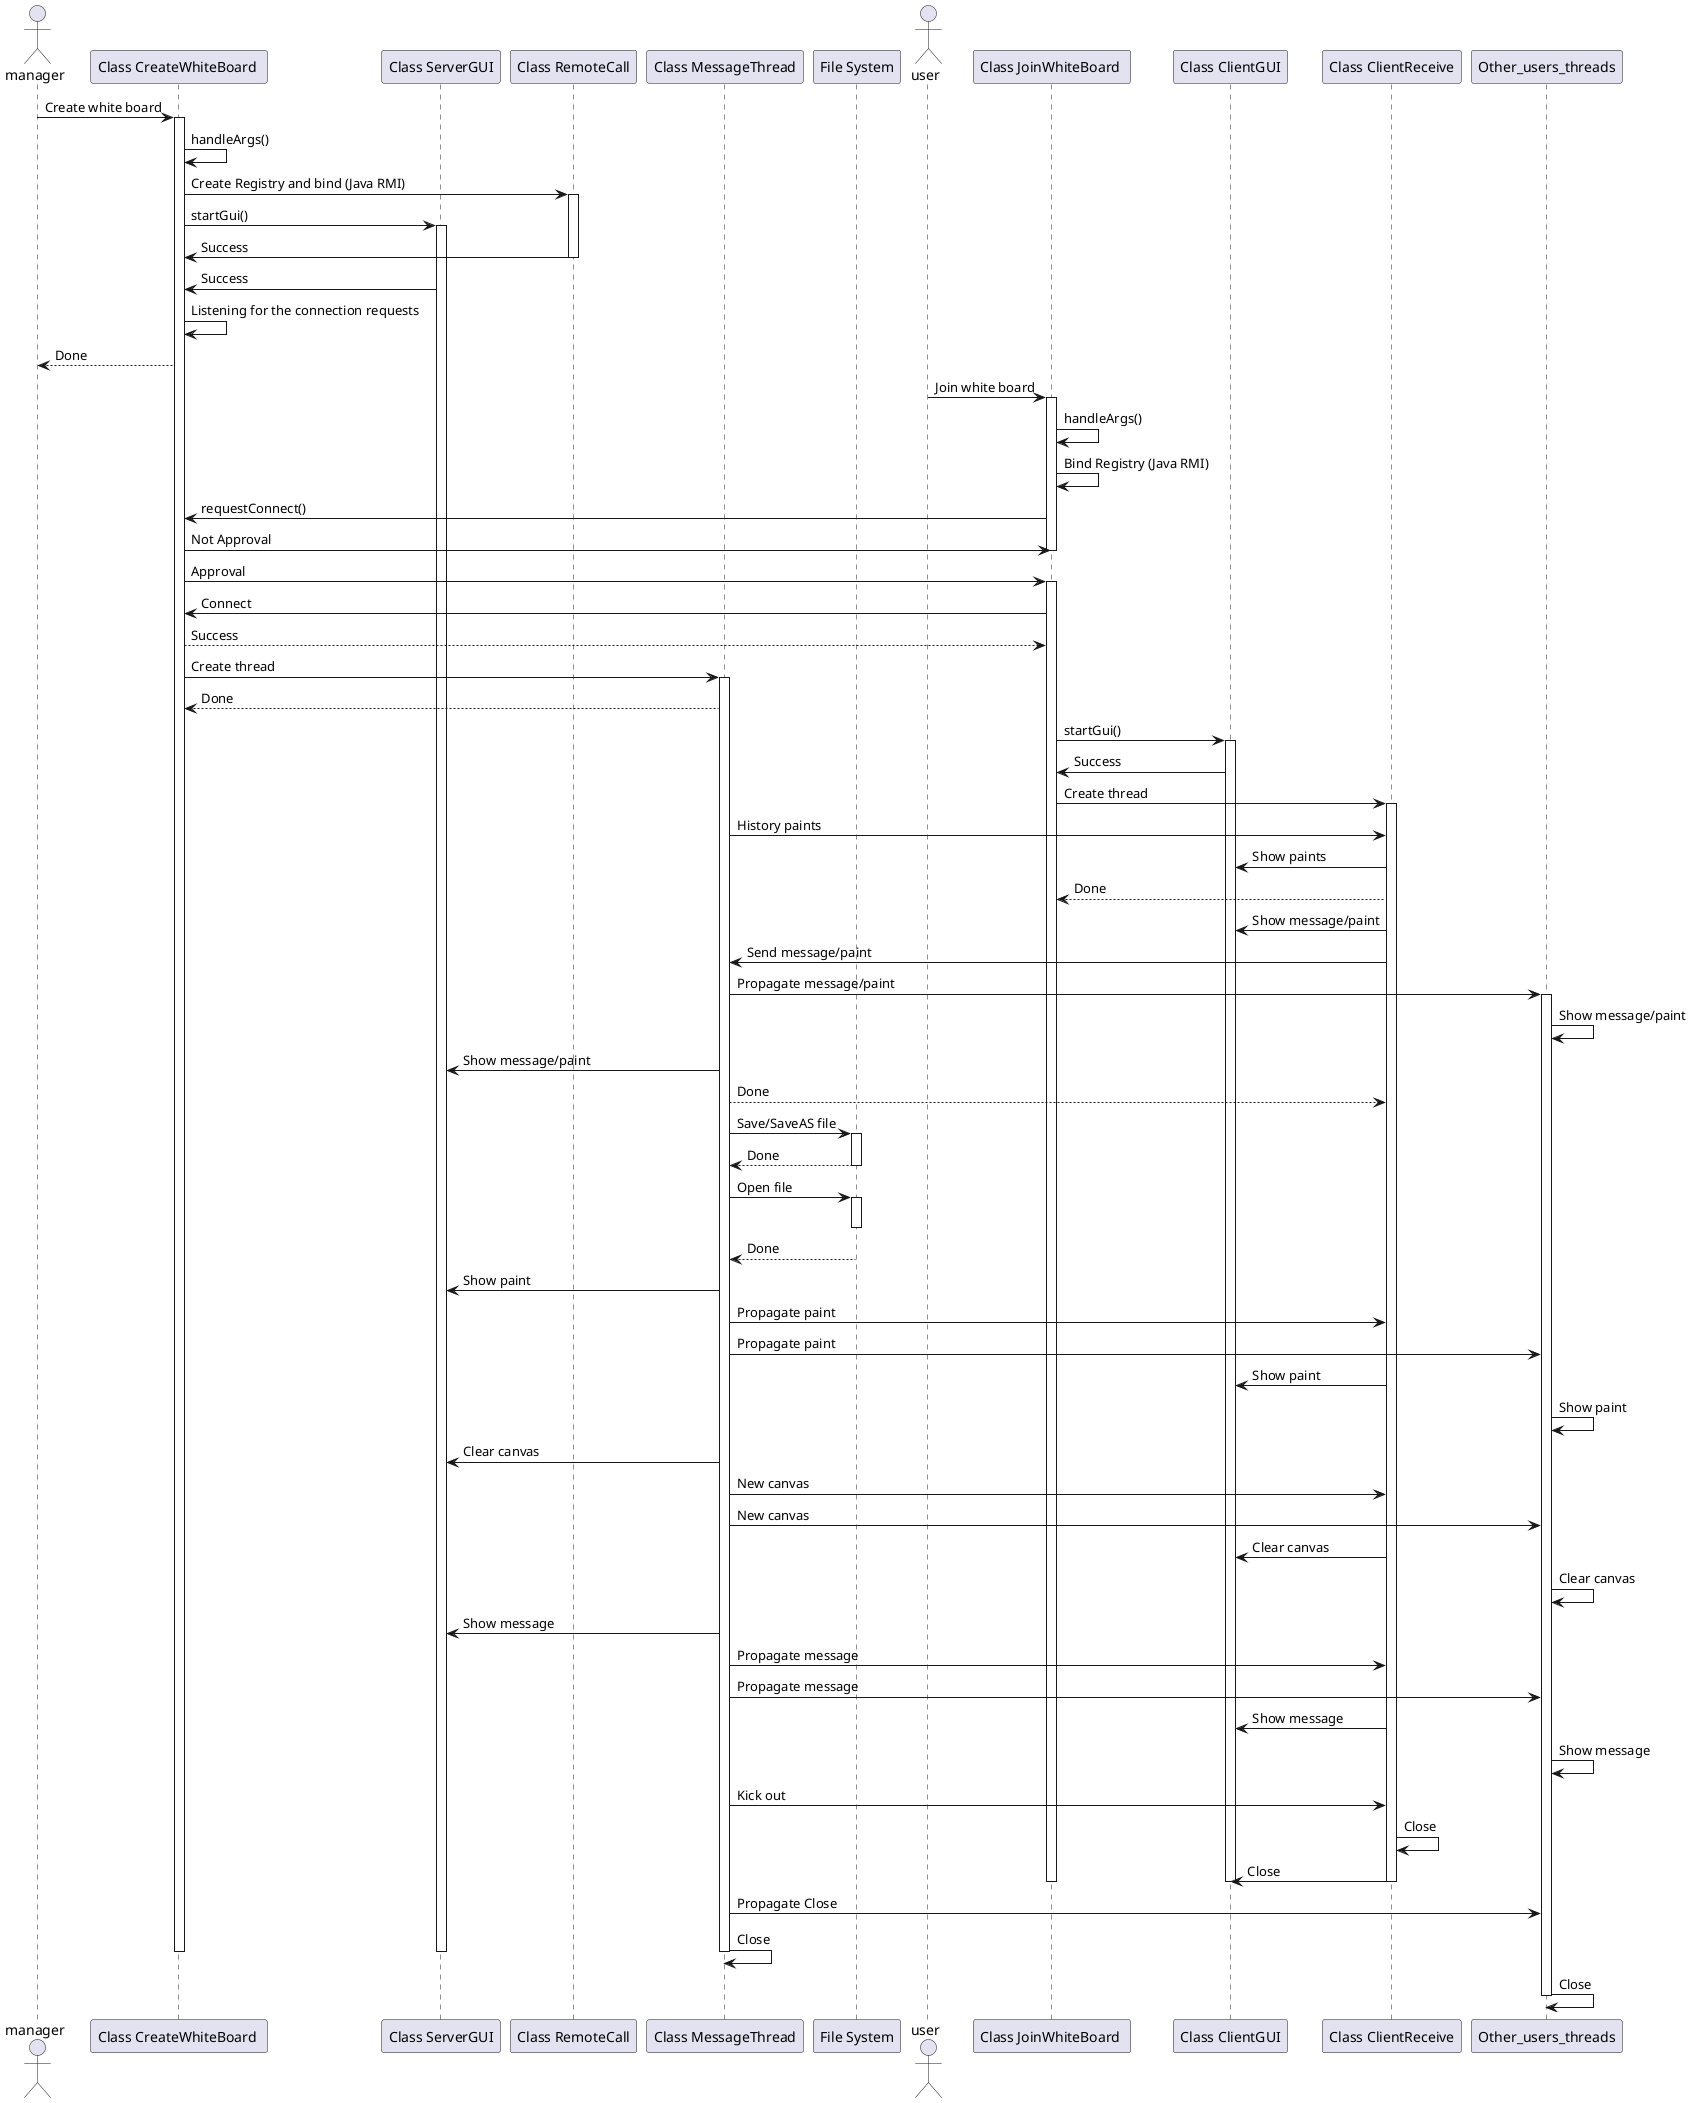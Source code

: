 @startuml
actor manager as M
participant "Class CreateWhiteBoard " as CWB
participant "Class ServerGUI" as SG
participant "Class RemoteCall" as RC
participant "Class MessageThread" as MT
participant "File System" as FS

actor user as U
participant "Class JoinWhiteBoard " as JWB
participant "Class ClientGUI" as CG
participant "Class ClientReceive" as CR


M -> CWB: Create white board
activate CWB
CWB -> CWB:  handleArgs()
CWB -> RC: Create Registry and bind (Java RMI)
activate RC
CWB -> SG: startGui()
activate SG
RC -> CWB: Success
deactivate RC
SG -> CWB: Success
CWB -> CWB: Listening for the connection requests
CWB --> M: Done

U -> JWB: Join white board
activate JWB
JWB -> JWB: handleArgs()
JWB -> JWB: Bind Registry (Java RMI)
JWB -> CWB: requestConnect()
CWB -> JWB: Not Approval
deactivate JWB
CWB -> JWB: Approval
activate JWB
JWB -> CWB: Connect
CWB --> JWB: Success
CWB -> MT: Create thread
activate MT
MT --> CWB: Done
JWB -> CG: startGui()
activate CG
CG -> JWB: Success
JWB -> CR: Create thread
activate CR
MT -> CR: History paints
CR -> CG: Show paints
CR --> JWB: Done

CR -> CG: Show message/paint
CR -> MT: Send message/paint
MT -> Other_users_threads: Propagate message/paint
activate Other_users_threads
Other_users_threads -> Other_users_threads: Show message/paint
MT -> SG: Show message/paint
MT --> CR: Done

MT -> FS: Save/SaveAS file
activate FS
FS --> MT: Done
deactivate FS

MT -> FS: Open file
activate FS
deactivate FS
FS --> MT :Done
MT -> SG: Show paint
MT -> CR: Propagate paint
MT -> Other_users_threads: Propagate paint
CR -> CG: Show paint
Other_users_threads -> Other_users_threads : Show paint

MT -> SG: Clear canvas
MT -> CR: New canvas
MT -> Other_users_threads : New canvas
CR -> CG: Clear canvas
Other_users_threads -> Other_users_threads : Clear canvas

MT -> SG: Show message
MT -> CR: Propagate message
MT -> Other_users_threads: Propagate message
CR -> CG: Show message
Other_users_threads -> Other_users_threads : Show message

MT -> CR: Kick out
CR -> CR: Close
CR -> CG: Close
deactivate CR
deactivate CG
deactivate JWB

MT -> Other_users_threads: Propagate Close
MT -> MT : Close
deactivate MT
deactivate SG
deactivate CWB
Other_users_threads -> Other_users_threads: Close
deactivate Other_users_threads

@enduml

